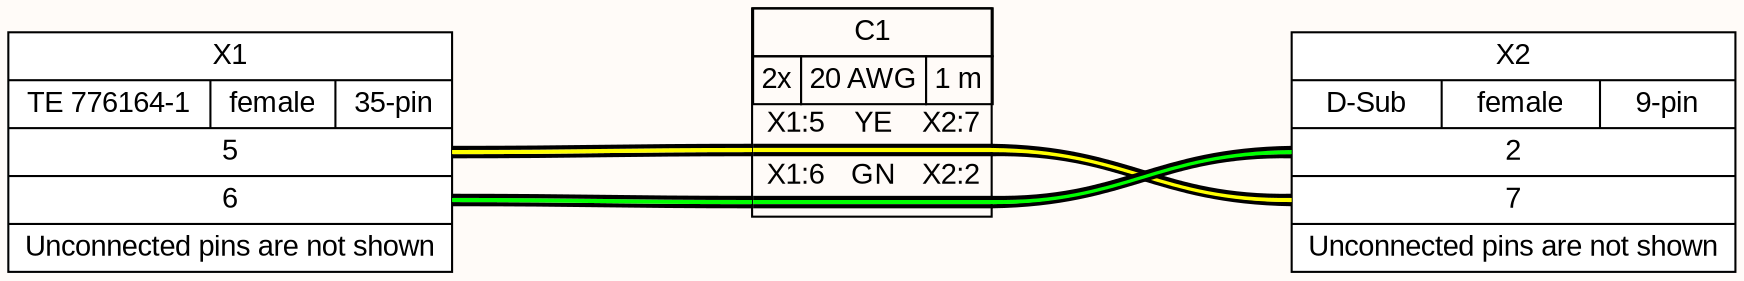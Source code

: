 graph {
// Graph generated by WireViz
// https://github.com/formatc1702/WireViz
	graph [bgcolor="#fffbf8" fontname=arial nodesep=0.33 rankdir=LR ranksep=2]
	node [fillcolor=white fontname=arial shape=record style=filled]
	edge [fontname=arial style=bold]
	X1 [label="X1|{TE 776164-1|female|35-pin}|{{<p5r>5|<p6r>6}}|Unconnected pins are not shown"]
	X2 [label="X2|{D-Sub|female|9-pin}|{{<p2l>2|<p7l>7}}|Unconnected pins are not shown"]
	edge [color="#000000:#ffff00:#000000"]
	X1:p5r:e -- C1:w1:w
	C1:w1:e -- X2:p7l:w
	edge [color="#000000:#00ff00:#000000"]
	X1:p6r:e -- C1:w2:w
	C1:w2:e -- X2:p2l:w
	C1 [label=<<table border="0" cellspacing="0" cellpadding="0"><tr><td><table border="0" cellspacing="0" cellpadding="3" cellborder="1"><tr><td colspan="3">C1</td></tr><tr><td>2x</td><td>20 AWG</td><td>1 m</td></tr></table></td></tr><tr><td></td></tr><tr><td><table border="0" cellspacing="0" cellborder="0"><tr><td>X1:5</td><td>YE</td><td>X2:7</td></tr><tr><td colspan="3" border="0" cellspacing="0" cellpadding="0" port="w1" height="6"><table cellspacing="0" cellborder="0" border = "0"><tr><td colspan="3" cellpadding="0" height="2" bgcolor="#000000" border="0"></td></tr><tr><td colspan="3" cellpadding="0" height="2" bgcolor="#ffff00" border="0"></td></tr><tr><td colspan="3" cellpadding="0" height="2" bgcolor="#000000" border="0"></td></tr></table></td></tr><tr><td>X1:6</td><td>GN</td><td>X2:2</td></tr><tr><td colspan="3" border="0" cellspacing="0" cellpadding="0" port="w2" height="6"><table cellspacing="0" cellborder="0" border = "0"><tr><td colspan="3" cellpadding="0" height="2" bgcolor="#000000" border="0"></td></tr><tr><td colspan="3" cellpadding="0" height="2" bgcolor="#00ff00" border="0"></td></tr><tr><td colspan="3" cellpadding="0" height="2" bgcolor="#000000" border="0"></td></tr></table></td></tr><tr><td></td></tr></table></td></tr></table>> fillcolor=white margin=0 shape=box style=""]
}
